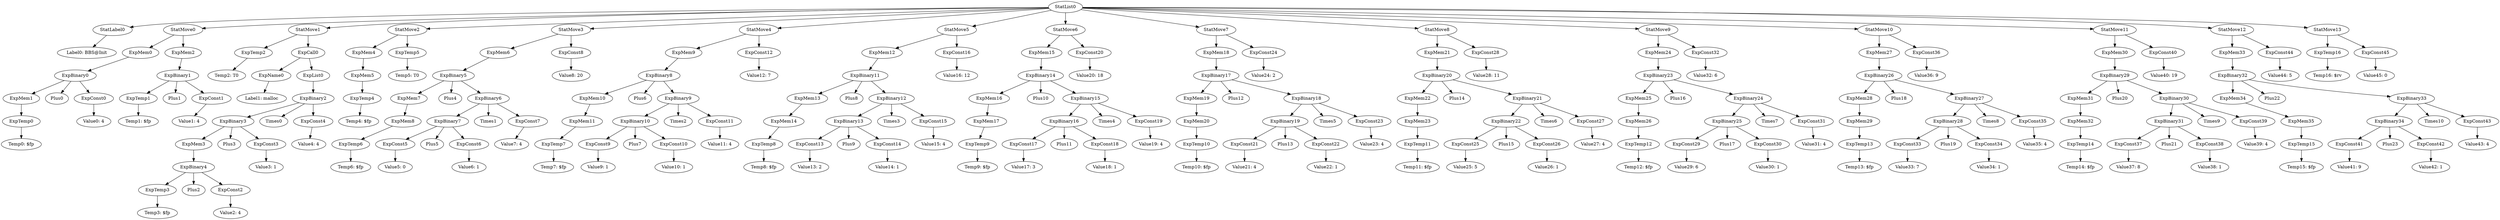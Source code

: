 digraph {
	ordering = out;
	StatMove13 -> ExpTemp16;
	StatMove13 -> ExpConst45;
	ExpTemp16 -> "Temp16: $rv";
	ExpConst44 -> "Value44: 5";
	ExpMem33 -> ExpBinary32;
	ExpBinary33 -> ExpBinary34;
	ExpBinary33 -> Times10;
	ExpBinary33 -> ExpConst43;
	ExpConst42 -> "Value42: 1";
	ExpBinary34 -> ExpConst41;
	ExpBinary34 -> Plus23;
	ExpBinary34 -> ExpConst42;
	ExpMem34 -> ExpMem35;
	ExpTemp15 -> "Temp15: $fp";
	ExpMem35 -> ExpTemp15;
	ExpConst40 -> "Value40: 19";
	ExpMem30 -> ExpBinary29;
	ExpConst39 -> "Value39: 4";
	ExpConst38 -> "Value38: 1";
	ExpMem31 -> ExpMem32;
	ExpConst36 -> "Value36: 9";
	StatMove10 -> ExpMem27;
	StatMove10 -> ExpConst36;
	ExpConst34 -> "Value34: 1";
	ExpConst33 -> "Value33: 7";
	ExpBinary26 -> ExpMem28;
	ExpBinary26 -> Plus18;
	ExpBinary26 -> ExpBinary27;
	ExpMem29 -> ExpTemp13;
	ExpConst35 -> "Value35: 4";
	ExpTemp13 -> "Temp13: $fp";
	StatMove9 -> ExpMem24;
	StatMove9 -> ExpConst32;
	ExpMem24 -> ExpBinary23;
	ExpBinary24 -> ExpBinary25;
	ExpBinary24 -> Times7;
	ExpBinary24 -> ExpConst31;
	ExpBinary25 -> ExpConst29;
	ExpBinary25 -> Plus17;
	ExpBinary25 -> ExpConst30;
	ExpConst29 -> "Value29: 6";
	ExpMem25 -> ExpMem26;
	ExpMem26 -> ExpTemp12;
	StatMove8 -> ExpMem21;
	StatMove8 -> ExpConst28;
	ExpConst27 -> "Value27: 4";
	ExpBinary21 -> ExpBinary22;
	ExpBinary21 -> Times6;
	ExpBinary21 -> ExpConst27;
	ExpBinary28 -> ExpConst33;
	ExpBinary28 -> Plus19;
	ExpBinary28 -> ExpConst34;
	ExpConst4 -> "Value4: 4";
	ExpBinary8 -> ExpMem10;
	ExpBinary8 -> Plus6;
	ExpBinary8 -> ExpBinary9;
	ExpMem6 -> ExpBinary5;
	ExpConst6 -> "Value6: 1";
	ExpConst31 -> "Value31: 4";
	ExpMem1 -> ExpTemp0;
	ExpMem9 -> ExpBinary8;
	ExpBinary18 -> ExpBinary19;
	ExpBinary18 -> Times5;
	ExpBinary18 -> ExpConst23;
	StatMove11 -> ExpMem30;
	StatMove11 -> ExpConst40;
	ExpConst37 -> "Value37: 8";
	ExpMem11 -> ExpTemp7;
	ExpBinary5 -> ExpMem7;
	ExpBinary5 -> Plus4;
	ExpBinary5 -> ExpBinary6;
	ExpTemp6 -> "Temp6: $fp";
	ExpTemp7 -> "Temp7: $fp";
	ExpTemp0 -> "Temp0: $fp";
	ExpTemp4 -> "Temp4: $fp";
	ExpBinary27 -> ExpBinary28;
	ExpBinary27 -> Times8;
	ExpBinary27 -> ExpConst35;
	ExpList0 -> ExpBinary2;
	ExpConst16 -> "Value16: 12";
	ExpMem8 -> ExpTemp6;
	ExpBinary2 -> ExpBinary3;
	ExpBinary2 -> Times0;
	ExpBinary2 -> ExpConst4;
	ExpMem5 -> ExpTemp4;
	ExpTemp12 -> "Temp12: $fp";
	ExpConst23 -> "Value23: 4";
	ExpConst17 -> "Value17: 3";
	ExpMem0 -> ExpBinary0;
	ExpMem3 -> ExpBinary4;
	ExpConst12 -> "Value12: 7";
	ExpConst32 -> "Value32: 6";
	ExpMem15 -> ExpBinary14;
	ExpTemp8 -> "Temp8: $fp";
	ExpConst41 -> "Value41: 9";
	StatLabel0 -> "Label0: BBS@Init";
	ExpBinary22 -> ExpConst25;
	ExpBinary22 -> Plus15;
	ExpBinary22 -> ExpConst26;
	StatMove0 -> ExpMem0;
	StatMove0 -> ExpMem2;
	ExpBinary31 -> ExpConst37;
	ExpBinary31 -> Plus21;
	ExpBinary31 -> ExpConst38;
	ExpBinary11 -> ExpMem13;
	ExpBinary11 -> Plus8;
	ExpBinary11 -> ExpBinary12;
	ExpMem4 -> ExpMem5;
	ExpBinary32 -> ExpMem34;
	ExpBinary32 -> Plus22;
	ExpBinary32 -> ExpBinary33;
	ExpBinary0 -> ExpMem1;
	ExpBinary0 -> Plus0;
	ExpBinary0 -> ExpConst0;
	ExpMem20 -> ExpTemp10;
	ExpConst0 -> "Value0: 4";
	ExpTemp1 -> "Temp1: $fp";
	ExpBinary4 -> ExpTemp3;
	ExpBinary4 -> Plus2;
	ExpBinary4 -> ExpConst2;
	ExpConst15 -> "Value15: 4";
	ExpMem21 -> ExpBinary20;
	ExpConst5 -> "Value5: 0";
	ExpMem7 -> ExpMem8;
	ExpBinary3 -> ExpMem3;
	ExpBinary3 -> Plus3;
	ExpBinary3 -> ExpConst3;
	ExpConst26 -> "Value26: 1";
	ExpConst2 -> "Value2: 4";
	ExpConst1 -> "Value1: 4";
	StatMove1 -> ExpTemp2;
	StatMove1 -> ExpCall0;
	ExpMem13 -> ExpMem14;
	ExpTemp2 -> "Temp2: T0";
	StatMove12 -> ExpMem33;
	StatMove12 -> ExpConst44;
	ExpTemp14 -> "Temp14: $fp";
	ExpConst19 -> "Value19: 4";
	ExpConst8 -> "Value8: 20";
	ExpName0 -> "Label1: malloc";
	ExpMem32 -> ExpTemp14;
	ExpMem14 -> ExpTemp8;
	ExpMem2 -> ExpBinary1;
	ExpCall0 -> ExpName0;
	ExpCall0 -> ExpList0;
	ExpTemp3 -> "Temp3: $fp";
	ExpConst7 -> "Value7: 4";
	ExpConst43 -> "Value43: 4";
	ExpBinary6 -> ExpBinary7;
	ExpBinary6 -> Times1;
	ExpBinary6 -> ExpConst7;
	ExpMem16 -> ExpMem17;
	ExpConst3 -> "Value3: 1";
	ExpBinary10 -> ExpConst9;
	ExpBinary10 -> Plus7;
	ExpBinary10 -> ExpConst10;
	ExpMem17 -> ExpTemp9;
	StatMove7 -> ExpMem18;
	StatMove7 -> ExpConst24;
	ExpBinary1 -> ExpTemp1;
	ExpBinary1 -> Plus1;
	ExpBinary1 -> ExpConst1;
	ExpConst10 -> "Value10: 1";
	ExpConst9 -> "Value9: 1";
	StatMove5 -> ExpMem12;
	StatMove5 -> ExpConst16;
	StatMove4 -> ExpMem9;
	StatMove4 -> ExpConst12;
	ExpBinary30 -> ExpBinary31;
	ExpBinary30 -> Times9;
	ExpBinary30 -> ExpConst39;
	ExpMem27 -> ExpBinary26;
	ExpBinary7 -> ExpConst5;
	ExpBinary7 -> Plus5;
	ExpBinary7 -> ExpConst6;
	ExpBinary9 -> ExpBinary10;
	ExpBinary9 -> Times2;
	ExpBinary9 -> ExpConst11;
	ExpTemp9 -> "Temp9: $fp";
	StatList0 -> StatLabel0;
	StatList0 -> StatMove0;
	StatList0 -> StatMove1;
	StatList0 -> StatMove2;
	StatList0 -> StatMove3;
	StatList0 -> StatMove4;
	StatList0 -> StatMove5;
	StatList0 -> StatMove6;
	StatList0 -> StatMove7;
	StatList0 -> StatMove8;
	StatList0 -> StatMove9;
	StatList0 -> StatMove10;
	StatList0 -> StatMove11;
	StatList0 -> StatMove12;
	StatList0 -> StatMove13;
	ExpConst11 -> "Value11: 4";
	ExpConst13 -> "Value13: 2";
	ExpConst45 -> "Value45: 0";
	ExpBinary23 -> ExpMem25;
	ExpBinary23 -> Plus16;
	ExpBinary23 -> ExpBinary24;
	StatMove2 -> ExpMem4;
	StatMove2 -> ExpTemp5;
	ExpBinary13 -> ExpConst13;
	ExpBinary13 -> Plus9;
	ExpBinary13 -> ExpConst14;
	ExpConst20 -> "Value20: 18";
	ExpConst14 -> "Value14: 1";
	ExpConst18 -> "Value18: 1";
	ExpBinary12 -> ExpBinary13;
	ExpBinary12 -> Times3;
	ExpBinary12 -> ExpConst15;
	ExpMem12 -> ExpBinary11;
	ExpBinary29 -> ExpMem31;
	ExpBinary29 -> Plus20;
	ExpBinary29 -> ExpBinary30;
	ExpBinary14 -> ExpMem16;
	ExpBinary14 -> Plus10;
	ExpBinary14 -> ExpBinary15;
	ExpConst28 -> "Value28: 11";
	ExpBinary16 -> ExpConst17;
	ExpBinary16 -> Plus11;
	ExpBinary16 -> ExpConst18;
	ExpBinary15 -> ExpBinary16;
	ExpBinary15 -> Times4;
	ExpBinary15 -> ExpConst19;
	ExpConst30 -> "Value30: 1";
	ExpMem10 -> ExpMem11;
	ExpTemp10 -> "Temp10: $fp";
	StatMove6 -> ExpMem15;
	StatMove6 -> ExpConst20;
	ExpMem19 -> ExpMem20;
	ExpTemp5 -> "Temp5: T0";
	ExpBinary17 -> ExpMem19;
	ExpBinary17 -> Plus12;
	ExpBinary17 -> ExpBinary18;
	ExpConst21 -> "Value21: 4";
	ExpBinary20 -> ExpMem22;
	ExpBinary20 -> Plus14;
	ExpBinary20 -> ExpBinary21;
	ExpMem28 -> ExpMem29;
	ExpBinary19 -> ExpConst21;
	ExpBinary19 -> Plus13;
	ExpBinary19 -> ExpConst22;
	ExpConst22 -> "Value22: 1";
	ExpTemp11 -> "Temp11: $fp";
	ExpMem18 -> ExpBinary17;
	StatMove3 -> ExpMem6;
	StatMove3 -> ExpConst8;
	ExpConst24 -> "Value24: 2";
	ExpMem23 -> ExpTemp11;
	ExpMem22 -> ExpMem23;
	ExpConst25 -> "Value25: 5";
}

